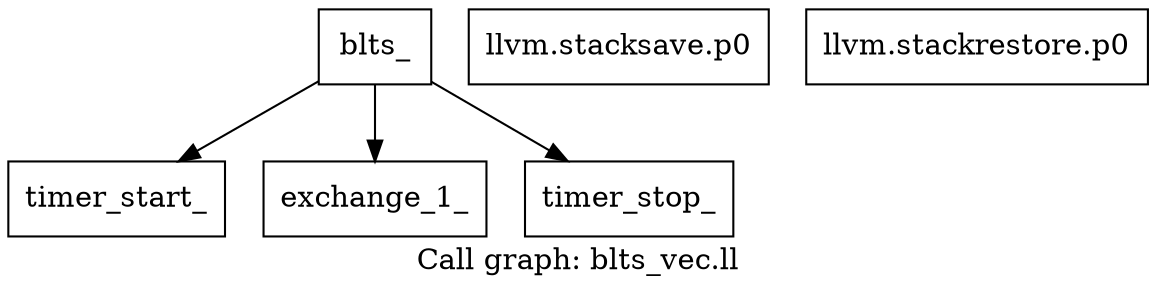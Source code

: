 digraph "Call graph: blts_vec.ll" {
	label="Call graph: blts_vec.ll";

	Node0x55e5380c0630 [shape=record,label="{blts_}"];
	Node0x55e5380c0630 -> Node0x55e5380c4950;
	Node0x55e5380c0630 -> Node0x55e5380c4e10;
	Node0x55e5380c0630 -> Node0x55e5380c4e90;
	Node0x55e5380c4950 [shape=record,label="{timer_start_}"];
	Node0x55e5380c4e10 [shape=record,label="{exchange_1_}"];
	Node0x55e5380c4e90 [shape=record,label="{timer_stop_}"];
	Node0x55e5380c5140 [shape=record,label="{llvm.stacksave.p0}"];
	Node0x55e5380c5310 [shape=record,label="{llvm.stackrestore.p0}"];
}
